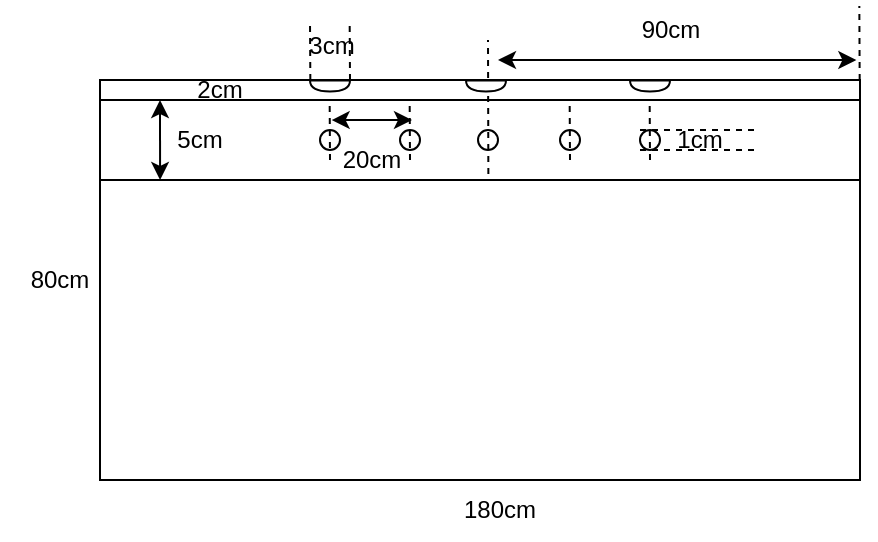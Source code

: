 <mxfile version="24.7.12">
  <diagram name="第 1 页" id="TZFfbjAKG4-1BkYDQpBm">
    <mxGraphModel dx="395" dy="245" grid="1" gridSize="10" guides="1" tooltips="1" connect="1" arrows="1" fold="1" page="1" pageScale="1" pageWidth="827" pageHeight="1169" math="0" shadow="0">
      <root>
        <mxCell id="0" />
        <mxCell id="1" parent="0" />
        <mxCell id="57cuToI_xoXF8MMXr-vU-1" value="" style="rounded=0;whiteSpace=wrap;html=1;strokeWidth=1;" vertex="1" parent="1">
          <mxGeometry x="220" y="290" width="380" height="200" as="geometry" />
        </mxCell>
        <mxCell id="57cuToI_xoXF8MMXr-vU-6" value="" style="rounded=0;whiteSpace=wrap;html=1;" vertex="1" parent="1">
          <mxGeometry x="220" y="300" width="380" height="40" as="geometry" />
        </mxCell>
        <mxCell id="57cuToI_xoXF8MMXr-vU-7" value="" style="ellipse;whiteSpace=wrap;html=1;aspect=fixed;" vertex="1" parent="1">
          <mxGeometry x="370" y="315" width="10" height="10" as="geometry" />
        </mxCell>
        <mxCell id="57cuToI_xoXF8MMXr-vU-11" value="" style="ellipse;whiteSpace=wrap;html=1;aspect=fixed;" vertex="1" parent="1">
          <mxGeometry x="409" y="315" width="10" height="10" as="geometry" />
        </mxCell>
        <mxCell id="57cuToI_xoXF8MMXr-vU-12" value="" style="ellipse;whiteSpace=wrap;html=1;aspect=fixed;" vertex="1" parent="1">
          <mxGeometry x="450" y="315" width="10" height="10" as="geometry" />
        </mxCell>
        <mxCell id="57cuToI_xoXF8MMXr-vU-13" value="" style="ellipse;whiteSpace=wrap;html=1;aspect=fixed;" vertex="1" parent="1">
          <mxGeometry x="490" y="315" width="10" height="10" as="geometry" />
        </mxCell>
        <mxCell id="57cuToI_xoXF8MMXr-vU-14" value="" style="ellipse;whiteSpace=wrap;html=1;aspect=fixed;" vertex="1" parent="1">
          <mxGeometry x="330" y="315" width="10" height="10" as="geometry" />
        </mxCell>
        <mxCell id="57cuToI_xoXF8MMXr-vU-16" value="" style="endArrow=classic;startArrow=classic;html=1;rounded=0;exitX=0.289;exitY=0.469;exitDx=0;exitDy=0;exitPerimeter=0;" edge="1" parent="1">
          <mxGeometry width="50" height="50" relative="1" as="geometry">
            <mxPoint x="335.82" y="310.05" as="sourcePoint" />
            <mxPoint x="376" y="310" as="targetPoint" />
            <Array as="points">
              <mxPoint x="355.82" y="310" />
            </Array>
          </mxGeometry>
        </mxCell>
        <mxCell id="57cuToI_xoXF8MMXr-vU-20" value="" style="endArrow=none;dashed=1;html=1;rounded=0;" edge="1" parent="1">
          <mxGeometry width="50" height="50" relative="1" as="geometry">
            <mxPoint x="335" y="330" as="sourcePoint" />
            <mxPoint x="334.83" y="300" as="targetPoint" />
          </mxGeometry>
        </mxCell>
        <mxCell id="57cuToI_xoXF8MMXr-vU-22" value="" style="endArrow=none;dashed=1;html=1;rounded=0;" edge="1" parent="1">
          <mxGeometry width="50" height="50" relative="1" as="geometry">
            <mxPoint x="375" y="330" as="sourcePoint" />
            <mxPoint x="374.83" y="300" as="targetPoint" />
          </mxGeometry>
        </mxCell>
        <mxCell id="57cuToI_xoXF8MMXr-vU-23" value="" style="endArrow=none;dashed=1;html=1;rounded=0;exitX=0.511;exitY=0.925;exitDx=0;exitDy=0;exitPerimeter=0;" edge="1" parent="1" source="57cuToI_xoXF8MMXr-vU-6">
          <mxGeometry width="50" height="50" relative="1" as="geometry">
            <mxPoint x="414" y="330" as="sourcePoint" />
            <mxPoint x="414" y="270" as="targetPoint" />
          </mxGeometry>
        </mxCell>
        <mxCell id="57cuToI_xoXF8MMXr-vU-24" value="" style="endArrow=none;dashed=1;html=1;rounded=0;" edge="1" parent="1">
          <mxGeometry width="50" height="50" relative="1" as="geometry">
            <mxPoint x="455" y="330" as="sourcePoint" />
            <mxPoint x="454.83" y="300" as="targetPoint" />
          </mxGeometry>
        </mxCell>
        <mxCell id="57cuToI_xoXF8MMXr-vU-25" value="" style="endArrow=none;dashed=1;html=1;rounded=0;" edge="1" parent="1">
          <mxGeometry width="50" height="50" relative="1" as="geometry">
            <mxPoint x="495" y="330" as="sourcePoint" />
            <mxPoint x="494.83" y="300" as="targetPoint" />
          </mxGeometry>
        </mxCell>
        <mxCell id="57cuToI_xoXF8MMXr-vU-26" value="" style="endArrow=classic;startArrow=classic;html=1;rounded=0;" edge="1" parent="1">
          <mxGeometry width="50" height="50" relative="1" as="geometry">
            <mxPoint x="419" y="280" as="sourcePoint" />
            <mxPoint x="598.18" y="280" as="targetPoint" />
            <Array as="points">
              <mxPoint x="578" y="280" />
            </Array>
          </mxGeometry>
        </mxCell>
        <mxCell id="57cuToI_xoXF8MMXr-vU-27" value="" style="endArrow=none;dashed=1;html=1;rounded=0;exitX=0.511;exitY=0.925;exitDx=0;exitDy=0;exitPerimeter=0;" edge="1" parent="1">
          <mxGeometry width="50" height="50" relative="1" as="geometry">
            <mxPoint x="599.84" y="290" as="sourcePoint" />
            <mxPoint x="599.67" y="253" as="targetPoint" />
          </mxGeometry>
        </mxCell>
        <mxCell id="57cuToI_xoXF8MMXr-vU-28" value="90cm" style="text;html=1;align=center;verticalAlign=middle;resizable=0;points=[];autosize=1;strokeColor=none;fillColor=none;" vertex="1" parent="1">
          <mxGeometry x="480" y="250" width="50" height="30" as="geometry" />
        </mxCell>
        <mxCell id="57cuToI_xoXF8MMXr-vU-29" value="2cm" style="text;html=1;align=center;verticalAlign=middle;whiteSpace=wrap;rounded=0;" vertex="1" parent="1">
          <mxGeometry x="250" y="280" width="60" height="30" as="geometry" />
        </mxCell>
        <mxCell id="57cuToI_xoXF8MMXr-vU-30" value="" style="endArrow=classic;startArrow=classic;html=1;rounded=0;entryX=0.158;entryY=0.55;entryDx=0;entryDy=0;entryPerimeter=0;" edge="1" parent="1">
          <mxGeometry width="50" height="50" relative="1" as="geometry">
            <mxPoint x="250.0" y="300" as="sourcePoint" />
            <mxPoint x="250.04" y="340" as="targetPoint" />
          </mxGeometry>
        </mxCell>
        <mxCell id="57cuToI_xoXF8MMXr-vU-31" value="5cm" style="text;html=1;align=center;verticalAlign=middle;whiteSpace=wrap;rounded=0;" vertex="1" parent="1">
          <mxGeometry x="240" y="305" width="60" height="30" as="geometry" />
        </mxCell>
        <mxCell id="57cuToI_xoXF8MMXr-vU-32" value="" style="endArrow=none;dashed=1;html=1;rounded=0;exitX=0.5;exitY=0.3;exitDx=0;exitDy=0;exitPerimeter=0;" edge="1" parent="1">
          <mxGeometry width="50" height="50" relative="1" as="geometry">
            <mxPoint x="490" y="315" as="sourcePoint" />
            <mxPoint x="549" y="315" as="targetPoint" />
          </mxGeometry>
        </mxCell>
        <mxCell id="57cuToI_xoXF8MMXr-vU-33" value="" style="endArrow=none;dashed=1;html=1;rounded=0;exitX=0.5;exitY=0.3;exitDx=0;exitDy=0;exitPerimeter=0;" edge="1" parent="1">
          <mxGeometry width="50" height="50" relative="1" as="geometry">
            <mxPoint x="490" y="325" as="sourcePoint" />
            <mxPoint x="549" y="325" as="targetPoint" />
          </mxGeometry>
        </mxCell>
        <mxCell id="57cuToI_xoXF8MMXr-vU-34" value="1cm" style="text;html=1;align=center;verticalAlign=middle;whiteSpace=wrap;rounded=0;" vertex="1" parent="1">
          <mxGeometry x="490" y="305" width="60" height="30" as="geometry" />
        </mxCell>
        <mxCell id="57cuToI_xoXF8MMXr-vU-35" value="20cm" style="text;html=1;align=center;verticalAlign=middle;whiteSpace=wrap;rounded=0;" vertex="1" parent="1">
          <mxGeometry x="326" y="315" width="60" height="30" as="geometry" />
        </mxCell>
        <mxCell id="57cuToI_xoXF8MMXr-vU-39" value="" style="shape=or;whiteSpace=wrap;html=1;rotation=90;" vertex="1" parent="1">
          <mxGeometry x="410.25" y="283" width="5.5" height="20" as="geometry" />
        </mxCell>
        <mxCell id="57cuToI_xoXF8MMXr-vU-45" value="" style="shape=or;whiteSpace=wrap;html=1;rotation=90;" vertex="1" parent="1">
          <mxGeometry x="492.25" y="283" width="5.5" height="20" as="geometry" />
        </mxCell>
        <mxCell id="57cuToI_xoXF8MMXr-vU-46" value="" style="shape=or;whiteSpace=wrap;html=1;rotation=90;" vertex="1" parent="1">
          <mxGeometry x="332.25" y="283" width="5.5" height="20" as="geometry" />
        </mxCell>
        <mxCell id="57cuToI_xoXF8MMXr-vU-49" value="" style="endArrow=none;dashed=1;html=1;rounded=0;" edge="1" parent="1">
          <mxGeometry width="50" height="50" relative="1" as="geometry">
            <mxPoint x="345" y="290" as="sourcePoint" />
            <mxPoint x="344.83" y="260" as="targetPoint" />
          </mxGeometry>
        </mxCell>
        <mxCell id="57cuToI_xoXF8MMXr-vU-50" value="" style="endArrow=none;dashed=1;html=1;rounded=0;" edge="1" parent="1">
          <mxGeometry width="50" height="50" relative="1" as="geometry">
            <mxPoint x="325.17" y="290" as="sourcePoint" />
            <mxPoint x="325" y="260" as="targetPoint" />
          </mxGeometry>
        </mxCell>
        <mxCell id="57cuToI_xoXF8MMXr-vU-52" value="3cm" style="text;html=1;align=center;verticalAlign=middle;whiteSpace=wrap;rounded=0;" vertex="1" parent="1">
          <mxGeometry x="326" y="263" width="20" height="20" as="geometry" />
        </mxCell>
        <mxCell id="57cuToI_xoXF8MMXr-vU-56" value="80cm" style="text;html=1;align=center;verticalAlign=middle;whiteSpace=wrap;rounded=0;" vertex="1" parent="1">
          <mxGeometry x="170" y="375" width="60" height="30" as="geometry" />
        </mxCell>
        <mxCell id="57cuToI_xoXF8MMXr-vU-57" value="180cm" style="text;html=1;align=center;verticalAlign=middle;whiteSpace=wrap;rounded=0;" vertex="1" parent="1">
          <mxGeometry x="390" y="490" width="60" height="30" as="geometry" />
        </mxCell>
      </root>
    </mxGraphModel>
  </diagram>
</mxfile>
